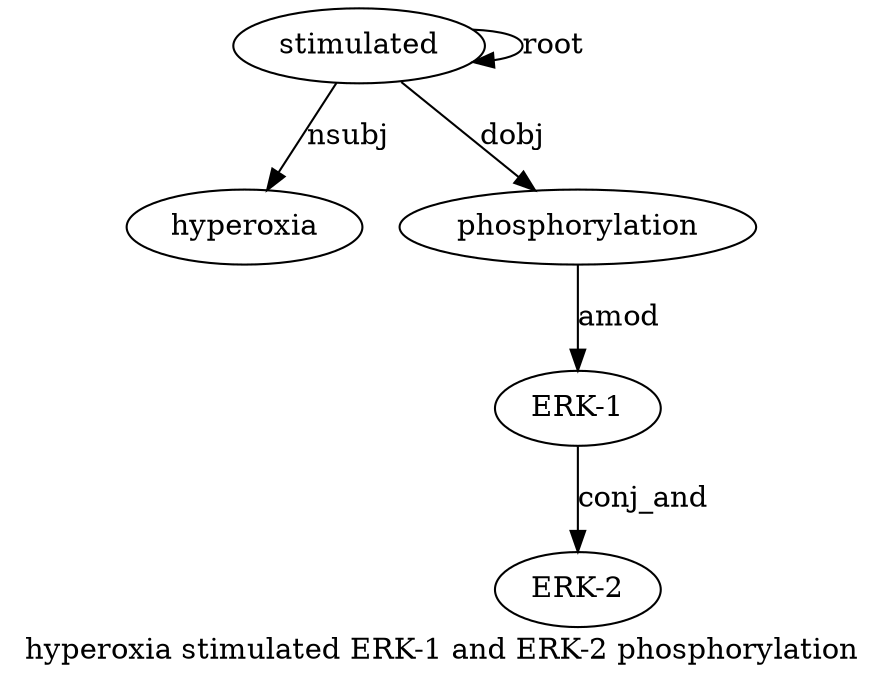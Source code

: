 digraph "hyperoxia stimulated ERK-1 and ERK-2 phosphorylation" {
label="hyperoxia stimulated ERK-1 and ERK-2 phosphorylation";
stimulated2 [style=filled, fillcolor=white, label=stimulated];
hyperoxia1 [style=filled, fillcolor=white, label=hyperoxia];
stimulated2 -> hyperoxia1  [label=nsubj];
stimulated2 -> stimulated2  [label=root];
phosphorylation6 [style=filled, fillcolor=white, label=phosphorylation];
"ERK-13" [style=filled, fillcolor=white, label="ERK-1"];
phosphorylation6 -> "ERK-13"  [label=amod];
"ERK-25" [style=filled, fillcolor=white, label="ERK-2"];
"ERK-13" -> "ERK-25"  [label=conj_and];
stimulated2 -> phosphorylation6  [label=dobj];
}
